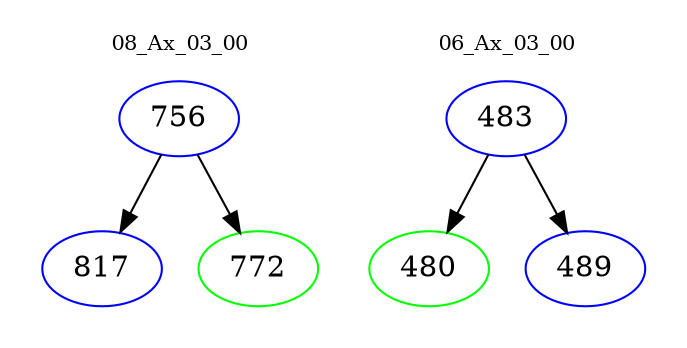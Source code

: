 digraph{
subgraph cluster_0 {
color = white
label = "08_Ax_03_00";
fontsize=10;
T0_756 [label="756", color="blue"]
T0_756 -> T0_817 [color="black"]
T0_817 [label="817", color="blue"]
T0_756 -> T0_772 [color="black"]
T0_772 [label="772", color="green"]
}
subgraph cluster_1 {
color = white
label = "06_Ax_03_00";
fontsize=10;
T1_483 [label="483", color="blue"]
T1_483 -> T1_480 [color="black"]
T1_480 [label="480", color="green"]
T1_483 -> T1_489 [color="black"]
T1_489 [label="489", color="blue"]
}
}

